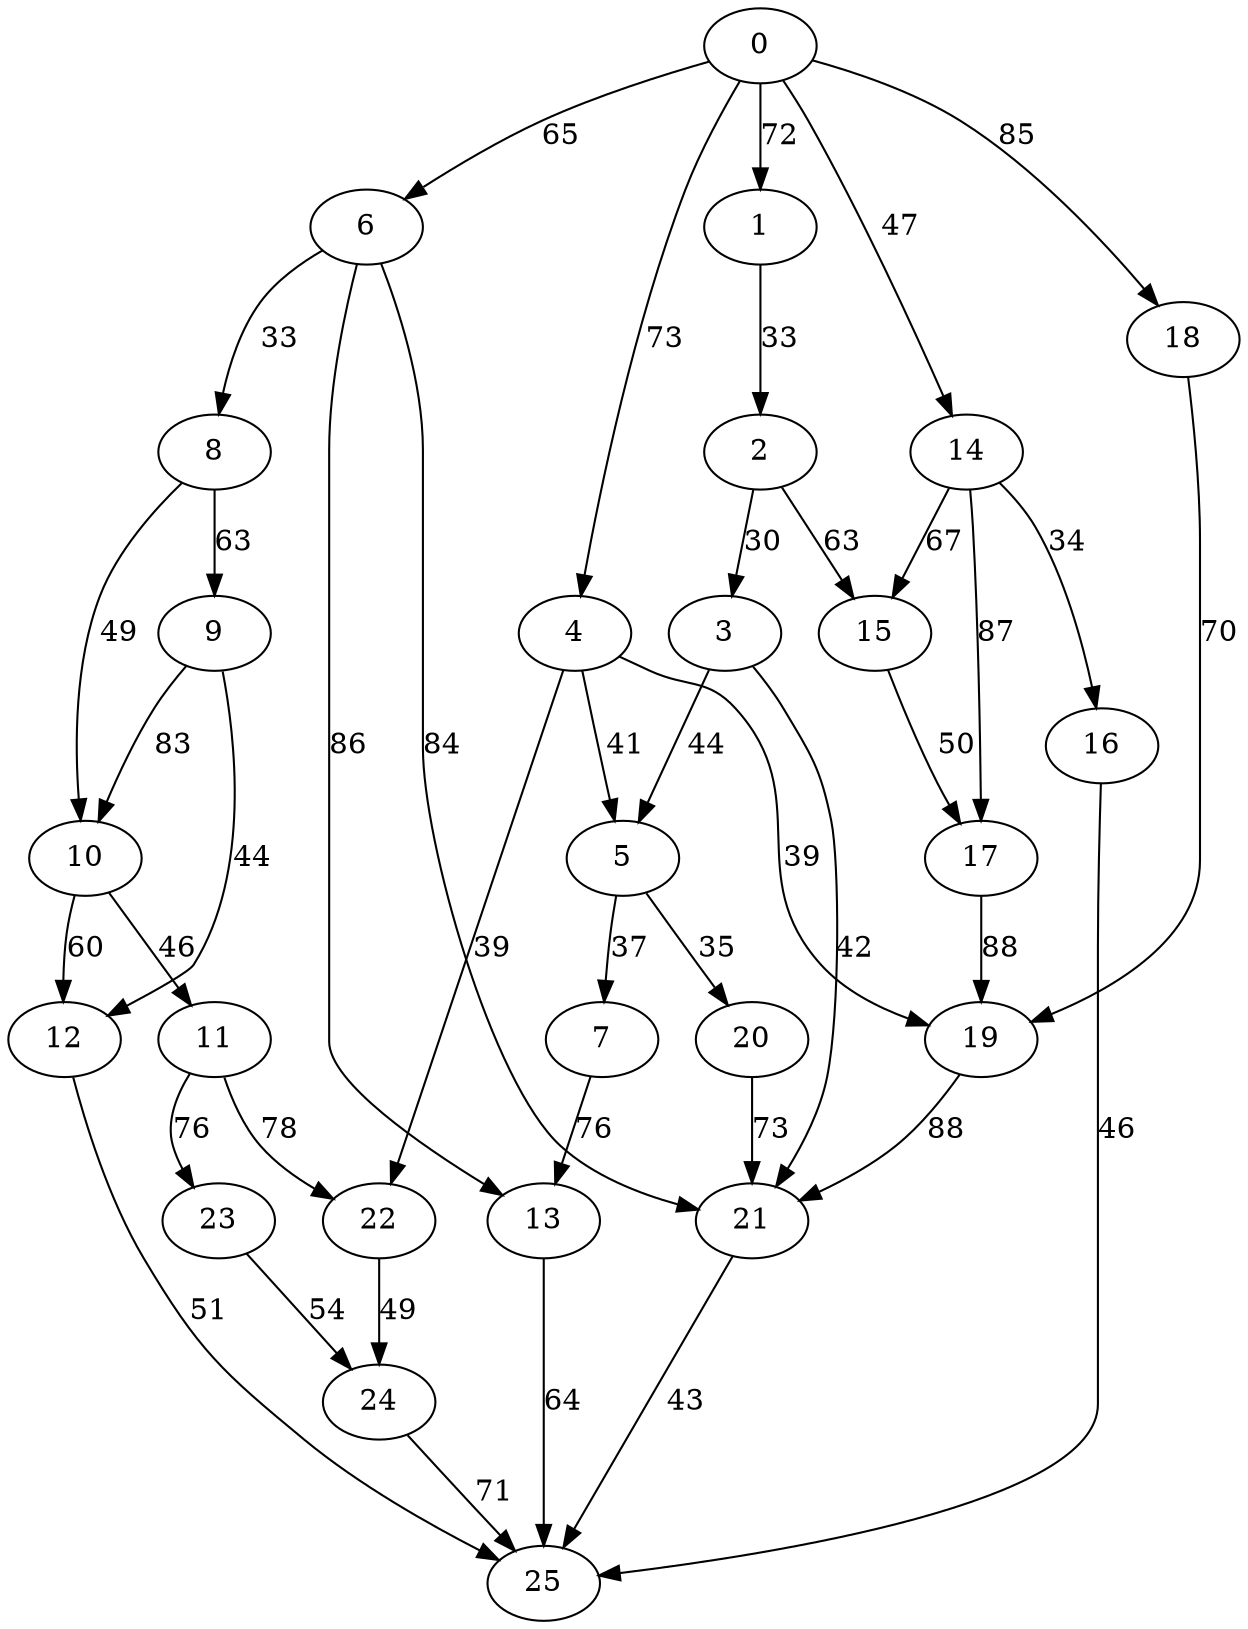digraph t40p3r7_10 {
0 -> 1 [ label = 72 ];
0 -> 4 [ label = 73 ];
0 -> 6 [ label = 65 ];
0 -> 14 [ label = 47 ];
0 -> 18 [ label = 85 ];
1 -> 2 [ label = 33 ];
2 -> 3 [ label = 30 ];
2 -> 15 [ label = 63 ];
3 -> 5 [ label = 44 ];
3 -> 21 [ label = 42 ];
4 -> 5 [ label = 41 ];
4 -> 19 [ label = 39 ];
4 -> 22 [ label = 39 ];
5 -> 7 [ label = 37 ];
5 -> 20 [ label = 35 ];
6 -> 8 [ label = 33 ];
6 -> 13 [ label = 86 ];
6 -> 21 [ label = 84 ];
7 -> 13 [ label = 76 ];
8 -> 9 [ label = 63 ];
8 -> 10 [ label = 49 ];
9 -> 10 [ label = 83 ];
9 -> 12 [ label = 44 ];
10 -> 11 [ label = 46 ];
10 -> 12 [ label = 60 ];
11 -> 22 [ label = 78 ];
11 -> 23 [ label = 76 ];
12 -> 25 [ label = 51 ];
13 -> 25 [ label = 64 ];
14 -> 15 [ label = 67 ];
14 -> 16 [ label = 34 ];
14 -> 17 [ label = 87 ];
15 -> 17 [ label = 50 ];
16 -> 25 [ label = 46 ];
17 -> 19 [ label = 88 ];
18 -> 19 [ label = 70 ];
19 -> 21 [ label = 88 ];
20 -> 21 [ label = 73 ];
21 -> 25 [ label = 43 ];
22 -> 24 [ label = 49 ];
23 -> 24 [ label = 54 ];
24 -> 25 [ label = 71 ];
 }


